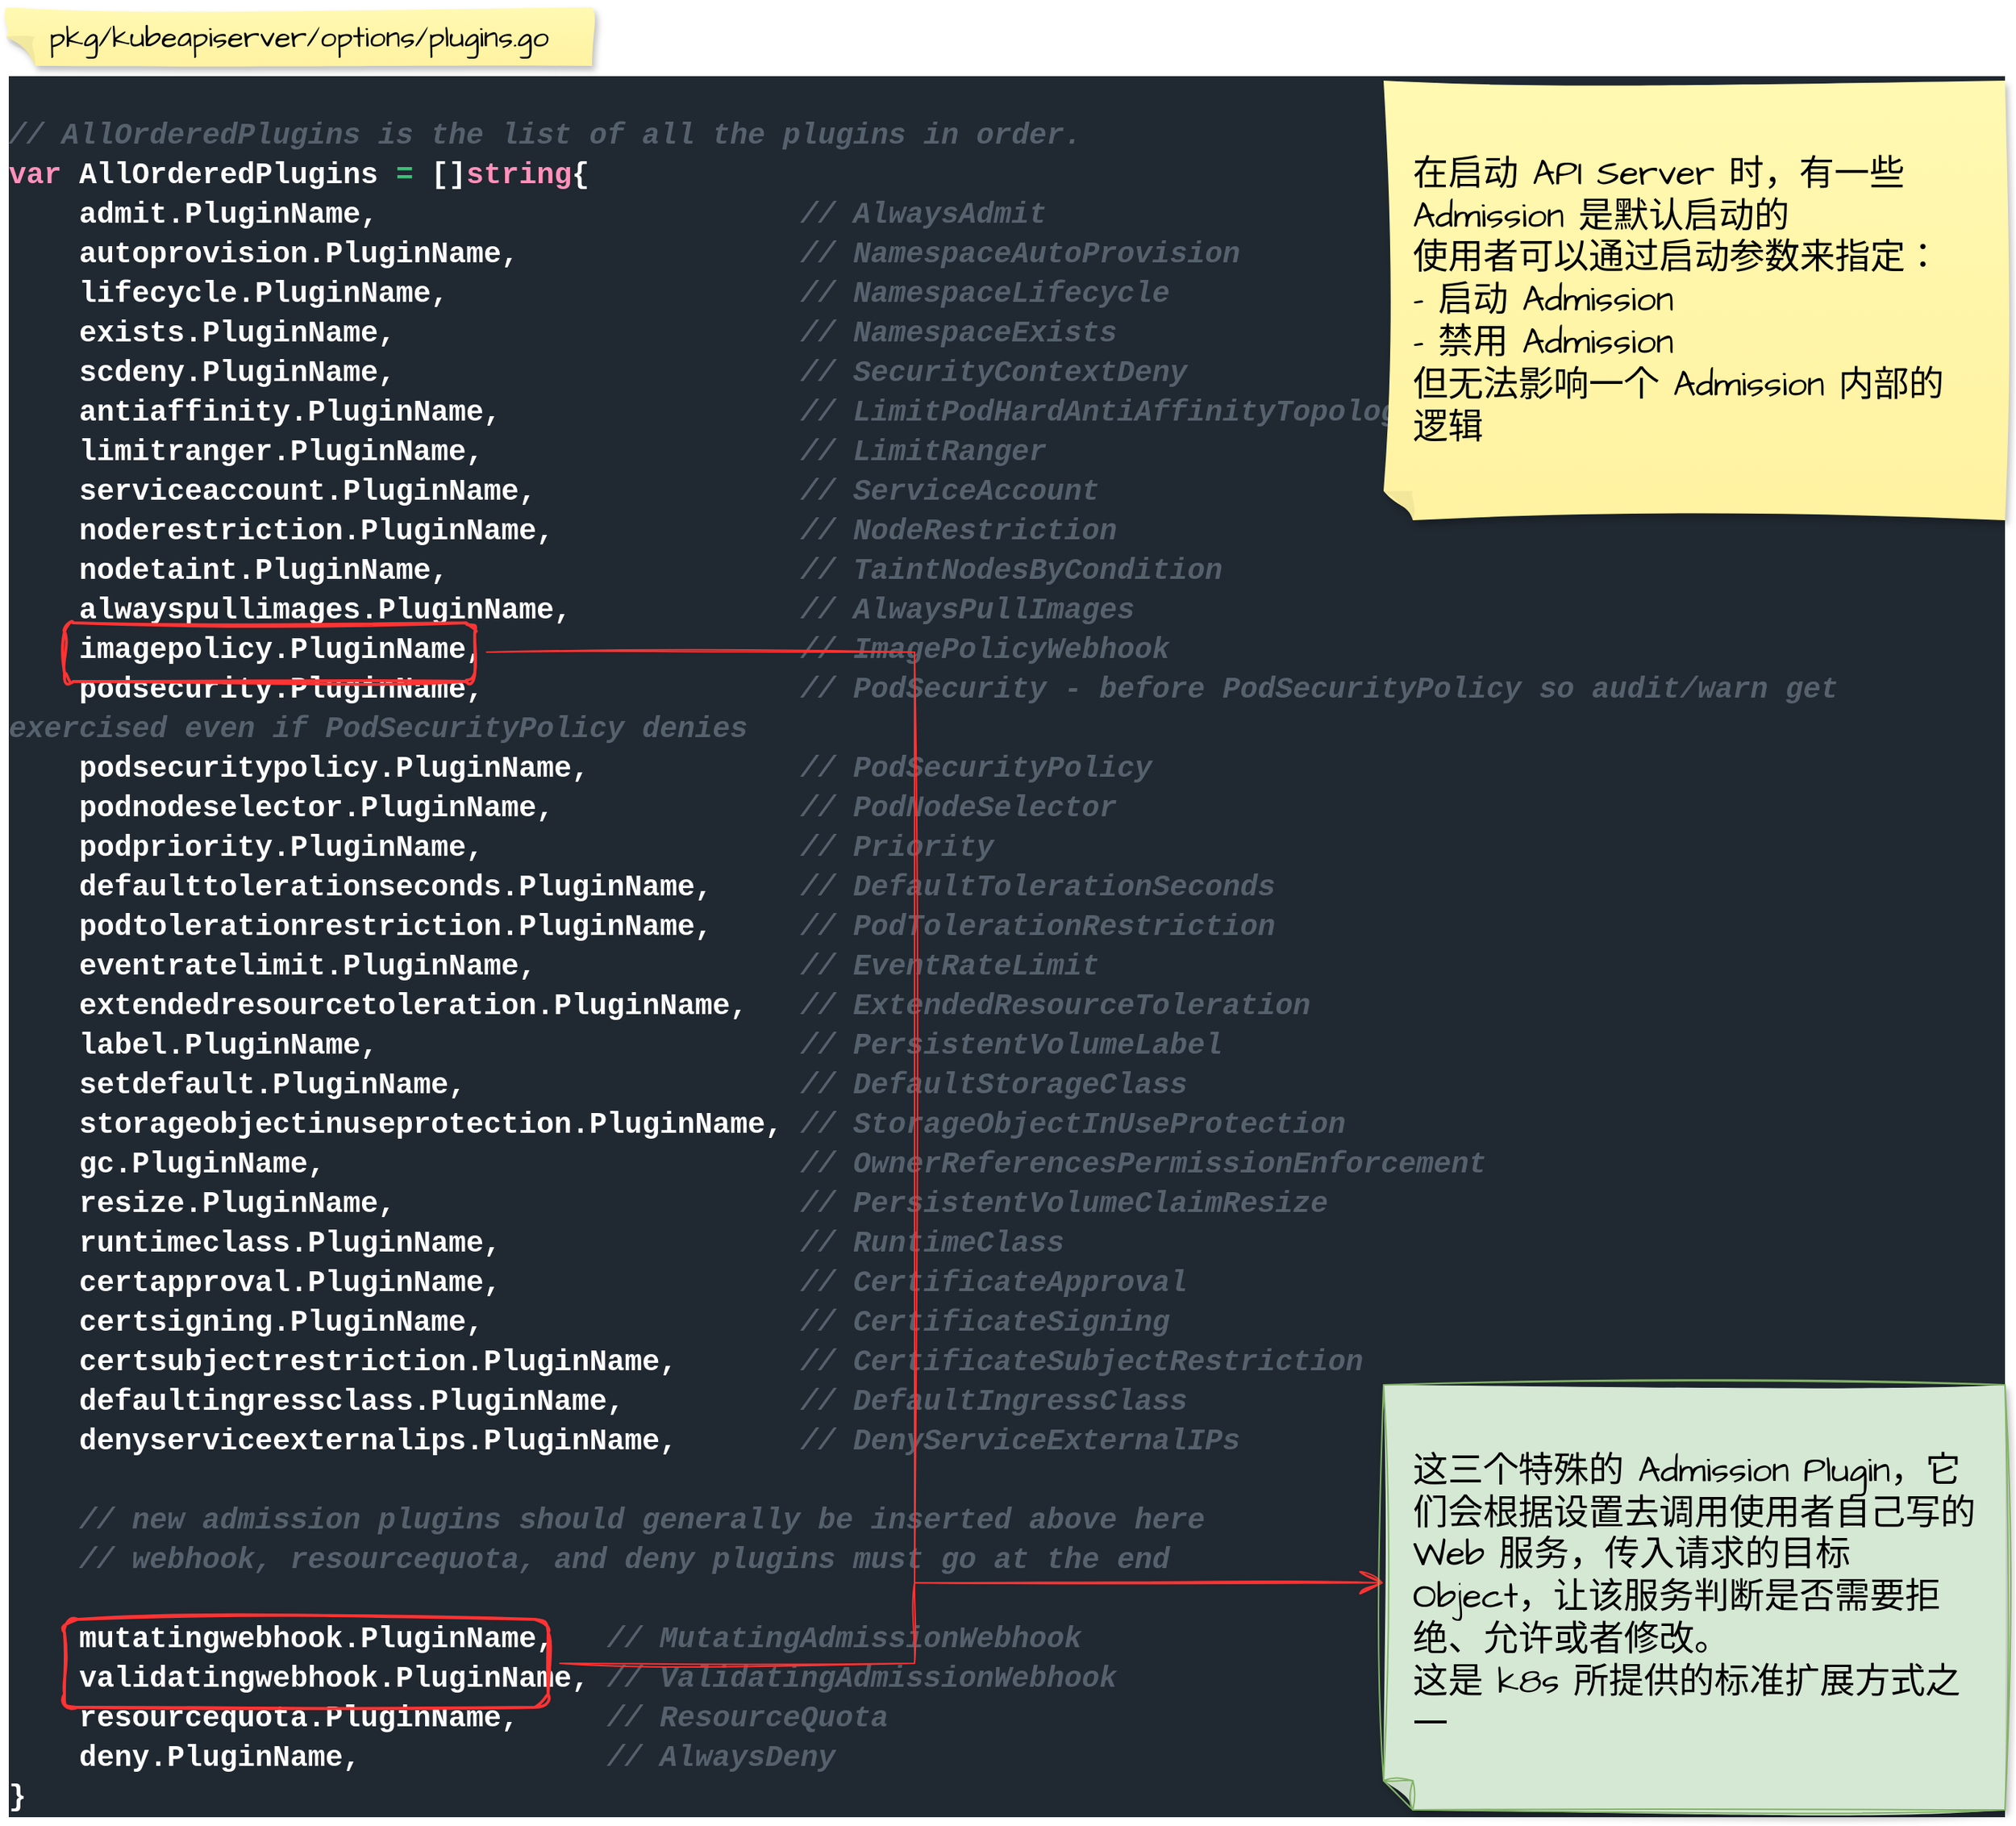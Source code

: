 <mxfile>
    <diagram id="B2O1cj_-pwZK5ZxHzDxG" name="第 1 页">
        <mxGraphModel dx="2538" dy="1797" grid="1" gridSize="10" guides="1" tooltips="1" connect="1" arrows="1" fold="1" page="1" pageScale="1" pageWidth="827" pageHeight="1169" math="0" shadow="0">
            <root>
                <mxCell id="0"/>
                <mxCell id="1" parent="0"/>
                <mxCell id="45" value="&lt;div style=&quot;color: rgb(255, 255, 255); background-color: rgb(32, 40, 49); font-family: Consolas, &amp;quot;Courier New&amp;quot;, monospace; font-size: 20px; line-height: 27px;&quot;&gt;&lt;br&gt;&lt;div&gt;&lt;span style=&quot;color: #55616c;font-style: italic;&quot;&gt;// AllOrderedPlugins is the list of all the plugins in order.&lt;/span&gt;&lt;/div&gt;&lt;div&gt;&lt;span style=&quot;color: rgb(255, 146, 187);&quot;&gt;var&lt;/span&gt;&lt;span style=&quot;color: #ffffff;&quot;&gt; AllOrderedPlugins &lt;/span&gt;&lt;span style=&quot;color: #40bf77;&quot;&gt;=&lt;/span&gt;&lt;span style=&quot;color: #ffffff;&quot;&gt; []&lt;/span&gt;&lt;span style=&quot;color: rgb(255, 146, 187);&quot;&gt;string&lt;/span&gt;&lt;span style=&quot;color: #ffffff;&quot;&gt;{&lt;/span&gt;&lt;/div&gt;&lt;div&gt;&lt;span style=&quot;color: #ffffff;&quot;&gt;&amp;nbsp; &amp;nbsp; admit.PluginName, &amp;nbsp; &amp;nbsp; &amp;nbsp; &amp;nbsp; &amp;nbsp; &amp;nbsp; &amp;nbsp; &amp;nbsp; &amp;nbsp; &amp;nbsp; &amp;nbsp; &amp;nbsp;&lt;/span&gt;&lt;span style=&quot;color: #55616c;font-style: italic;&quot;&gt;// AlwaysAdmit&lt;/span&gt;&lt;/div&gt;&lt;div&gt;&lt;span style=&quot;color: #ffffff;&quot;&gt;&amp;nbsp; &amp;nbsp; autoprovision.PluginName, &amp;nbsp; &amp;nbsp; &amp;nbsp; &amp;nbsp; &amp;nbsp; &amp;nbsp; &amp;nbsp; &amp;nbsp;&lt;/span&gt;&lt;span style=&quot;color: #55616c;font-style: italic;&quot;&gt;// NamespaceAutoProvision&lt;/span&gt;&lt;/div&gt;&lt;div&gt;&lt;span style=&quot;color: #ffffff;&quot;&gt;&amp;nbsp; &amp;nbsp; lifecycle.PluginName, &amp;nbsp; &amp;nbsp; &amp;nbsp; &amp;nbsp; &amp;nbsp; &amp;nbsp; &amp;nbsp; &amp;nbsp; &amp;nbsp; &amp;nbsp;&lt;/span&gt;&lt;span style=&quot;color: #55616c;font-style: italic;&quot;&gt;// NamespaceLifecycle&lt;/span&gt;&lt;/div&gt;&lt;div&gt;&lt;span style=&quot;color: #ffffff;&quot;&gt;&amp;nbsp; &amp;nbsp; exists.PluginName, &amp;nbsp; &amp;nbsp; &amp;nbsp; &amp;nbsp; &amp;nbsp; &amp;nbsp; &amp;nbsp; &amp;nbsp; &amp;nbsp; &amp;nbsp; &amp;nbsp; &lt;/span&gt;&lt;span style=&quot;color: #55616c;font-style: italic;&quot;&gt;// NamespaceExists&lt;/span&gt;&lt;/div&gt;&lt;div&gt;&lt;span style=&quot;color: #ffffff;&quot;&gt;&amp;nbsp; &amp;nbsp; scdeny.PluginName, &amp;nbsp; &amp;nbsp; &amp;nbsp; &amp;nbsp; &amp;nbsp; &amp;nbsp; &amp;nbsp; &amp;nbsp; &amp;nbsp; &amp;nbsp; &amp;nbsp; &lt;/span&gt;&lt;span style=&quot;color: #55616c;font-style: italic;&quot;&gt;// SecurityContextDeny&lt;/span&gt;&lt;/div&gt;&lt;div&gt;&lt;span style=&quot;color: #ffffff;&quot;&gt;&amp;nbsp; &amp;nbsp; antiaffinity.PluginName, &amp;nbsp; &amp;nbsp; &amp;nbsp; &amp;nbsp; &amp;nbsp; &amp;nbsp; &amp;nbsp; &amp;nbsp; &lt;/span&gt;&lt;span style=&quot;color: #55616c;font-style: italic;&quot;&gt;// LimitPodHardAntiAffinityTopology&lt;/span&gt;&lt;/div&gt;&lt;div&gt;&lt;span style=&quot;color: #ffffff;&quot;&gt;&amp;nbsp; &amp;nbsp; limitranger.PluginName, &amp;nbsp; &amp;nbsp; &amp;nbsp; &amp;nbsp; &amp;nbsp; &amp;nbsp; &amp;nbsp; &amp;nbsp; &amp;nbsp;&lt;/span&gt;&lt;span style=&quot;color: #55616c;font-style: italic;&quot;&gt;// LimitRanger&lt;/span&gt;&lt;/div&gt;&lt;div&gt;&lt;span style=&quot;color: #ffffff;&quot;&gt;&amp;nbsp; &amp;nbsp; serviceaccount.PluginName, &amp;nbsp; &amp;nbsp; &amp;nbsp; &amp;nbsp; &amp;nbsp; &amp;nbsp; &amp;nbsp; &lt;/span&gt;&lt;span style=&quot;color: #55616c;font-style: italic;&quot;&gt;// ServiceAccount&lt;/span&gt;&lt;/div&gt;&lt;div&gt;&lt;span style=&quot;color: #ffffff;&quot;&gt;&amp;nbsp; &amp;nbsp; noderestriction.PluginName, &amp;nbsp; &amp;nbsp; &amp;nbsp; &amp;nbsp; &amp;nbsp; &amp;nbsp; &amp;nbsp;&lt;/span&gt;&lt;span style=&quot;color: #55616c;font-style: italic;&quot;&gt;// NodeRestriction&lt;/span&gt;&lt;/div&gt;&lt;div&gt;&lt;span style=&quot;color: #ffffff;&quot;&gt;&amp;nbsp; &amp;nbsp; nodetaint.PluginName, &amp;nbsp; &amp;nbsp; &amp;nbsp; &amp;nbsp; &amp;nbsp; &amp;nbsp; &amp;nbsp; &amp;nbsp; &amp;nbsp; &amp;nbsp;&lt;/span&gt;&lt;span style=&quot;color: #55616c;font-style: italic;&quot;&gt;// TaintNodesByCondition&lt;/span&gt;&lt;/div&gt;&lt;div&gt;&lt;span style=&quot;color: #ffffff;&quot;&gt;&amp;nbsp; &amp;nbsp; alwayspullimages.PluginName, &amp;nbsp; &amp;nbsp; &amp;nbsp; &amp;nbsp; &amp;nbsp; &amp;nbsp; &lt;/span&gt;&lt;span style=&quot;color: #55616c;font-style: italic;&quot;&gt;// AlwaysPullImages&lt;/span&gt;&lt;/div&gt;&lt;div&gt;&lt;span style=&quot;color: #ffffff;&quot;&gt;&amp;nbsp; &amp;nbsp; imagepolicy.PluginName, &amp;nbsp; &amp;nbsp; &amp;nbsp; &amp;nbsp; &amp;nbsp; &amp;nbsp; &amp;nbsp; &amp;nbsp; &amp;nbsp;&lt;/span&gt;&lt;span style=&quot;color: #55616c;font-style: italic;&quot;&gt;// ImagePolicyWebhook&lt;/span&gt;&lt;/div&gt;&lt;div&gt;&lt;span style=&quot;color: #ffffff;&quot;&gt;&amp;nbsp; &amp;nbsp; podsecurity.PluginName, &amp;nbsp; &amp;nbsp; &amp;nbsp; &amp;nbsp; &amp;nbsp; &amp;nbsp; &amp;nbsp; &amp;nbsp; &amp;nbsp;&lt;/span&gt;&lt;span style=&quot;color: #55616c;font-style: italic;&quot;&gt;// PodSecurity - before PodSecurityPolicy so audit/warn get exercised even if PodSecurityPolicy denies&lt;/span&gt;&lt;/div&gt;&lt;div&gt;&lt;span style=&quot;color: #ffffff;&quot;&gt;&amp;nbsp; &amp;nbsp; podsecuritypolicy.PluginName, &amp;nbsp; &amp;nbsp; &amp;nbsp; &amp;nbsp; &amp;nbsp; &amp;nbsp;&lt;/span&gt;&lt;span style=&quot;color: #55616c;font-style: italic;&quot;&gt;// PodSecurityPolicy&lt;/span&gt;&lt;/div&gt;&lt;div&gt;&lt;span style=&quot;color: #ffffff;&quot;&gt;&amp;nbsp; &amp;nbsp; podnodeselector.PluginName, &amp;nbsp; &amp;nbsp; &amp;nbsp; &amp;nbsp; &amp;nbsp; &amp;nbsp; &amp;nbsp;&lt;/span&gt;&lt;span style=&quot;color: #55616c;font-style: italic;&quot;&gt;// PodNodeSelector&lt;/span&gt;&lt;/div&gt;&lt;div&gt;&lt;span style=&quot;color: #ffffff;&quot;&gt;&amp;nbsp; &amp;nbsp; podpriority.PluginName, &amp;nbsp; &amp;nbsp; &amp;nbsp; &amp;nbsp; &amp;nbsp; &amp;nbsp; &amp;nbsp; &amp;nbsp; &amp;nbsp;&lt;/span&gt;&lt;span style=&quot;color: #55616c;font-style: italic;&quot;&gt;// Priority&lt;/span&gt;&lt;/div&gt;&lt;div&gt;&lt;span style=&quot;color: #ffffff;&quot;&gt;&amp;nbsp; &amp;nbsp; defaulttolerationseconds.PluginName, &amp;nbsp; &amp;nbsp; &lt;/span&gt;&lt;span style=&quot;color: #55616c;font-style: italic;&quot;&gt;// DefaultTolerationSeconds&lt;/span&gt;&lt;/div&gt;&lt;div&gt;&lt;span style=&quot;color: #ffffff;&quot;&gt;&amp;nbsp; &amp;nbsp; podtolerationrestriction.PluginName, &amp;nbsp; &amp;nbsp; &lt;/span&gt;&lt;span style=&quot;color: #55616c;font-style: italic;&quot;&gt;// PodTolerationRestriction&lt;/span&gt;&lt;/div&gt;&lt;div&gt;&lt;span style=&quot;color: #ffffff;&quot;&gt;&amp;nbsp; &amp;nbsp; eventratelimit.PluginName, &amp;nbsp; &amp;nbsp; &amp;nbsp; &amp;nbsp; &amp;nbsp; &amp;nbsp; &amp;nbsp; &lt;/span&gt;&lt;span style=&quot;color: #55616c;font-style: italic;&quot;&gt;// EventRateLimit&lt;/span&gt;&lt;/div&gt;&lt;div&gt;&lt;span style=&quot;color: #ffffff;&quot;&gt;&amp;nbsp; &amp;nbsp; extendedresourcetoleration.PluginName, &amp;nbsp; &lt;/span&gt;&lt;span style=&quot;color: #55616c;font-style: italic;&quot;&gt;// ExtendedResourceToleration&lt;/span&gt;&lt;/div&gt;&lt;div&gt;&lt;span style=&quot;color: #ffffff;&quot;&gt;&amp;nbsp; &amp;nbsp; label.PluginName, &amp;nbsp; &amp;nbsp; &amp;nbsp; &amp;nbsp; &amp;nbsp; &amp;nbsp; &amp;nbsp; &amp;nbsp; &amp;nbsp; &amp;nbsp; &amp;nbsp; &amp;nbsp;&lt;/span&gt;&lt;span style=&quot;color: #55616c;font-style: italic;&quot;&gt;// PersistentVolumeLabel&lt;/span&gt;&lt;/div&gt;&lt;div&gt;&lt;span style=&quot;color: #ffffff;&quot;&gt;&amp;nbsp; &amp;nbsp; setdefault.PluginName, &amp;nbsp; &amp;nbsp; &amp;nbsp; &amp;nbsp; &amp;nbsp; &amp;nbsp; &amp;nbsp; &amp;nbsp; &amp;nbsp; &lt;/span&gt;&lt;span style=&quot;color: #55616c;font-style: italic;&quot;&gt;// DefaultStorageClass&lt;/span&gt;&lt;/div&gt;&lt;div&gt;&lt;span style=&quot;color: #ffffff;&quot;&gt;&amp;nbsp; &amp;nbsp; storageobjectinuseprotection.PluginName, &lt;/span&gt;&lt;span style=&quot;color: #55616c;font-style: italic;&quot;&gt;// StorageObjectInUseProtection&lt;/span&gt;&lt;/div&gt;&lt;div&gt;&lt;span style=&quot;color: #ffffff;&quot;&gt;&amp;nbsp; &amp;nbsp; gc.PluginName, &amp;nbsp; &amp;nbsp; &amp;nbsp; &amp;nbsp; &amp;nbsp; &amp;nbsp; &amp;nbsp; &amp;nbsp; &amp;nbsp; &amp;nbsp; &amp;nbsp; &amp;nbsp; &amp;nbsp; &lt;/span&gt;&lt;span style=&quot;color: #55616c;font-style: italic;&quot;&gt;// OwnerReferencesPermissionEnforcement&lt;/span&gt;&lt;/div&gt;&lt;div&gt;&lt;span style=&quot;color: #ffffff;&quot;&gt;&amp;nbsp; &amp;nbsp; resize.PluginName, &amp;nbsp; &amp;nbsp; &amp;nbsp; &amp;nbsp; &amp;nbsp; &amp;nbsp; &amp;nbsp; &amp;nbsp; &amp;nbsp; &amp;nbsp; &amp;nbsp; &lt;/span&gt;&lt;span style=&quot;color: #55616c;font-style: italic;&quot;&gt;// PersistentVolumeClaimResize&lt;/span&gt;&lt;/div&gt;&lt;div&gt;&lt;span style=&quot;color: #ffffff;&quot;&gt;&amp;nbsp; &amp;nbsp; runtimeclass.PluginName, &amp;nbsp; &amp;nbsp; &amp;nbsp; &amp;nbsp; &amp;nbsp; &amp;nbsp; &amp;nbsp; &amp;nbsp; &lt;/span&gt;&lt;span style=&quot;color: #55616c;font-style: italic;&quot;&gt;// RuntimeClass&lt;/span&gt;&lt;/div&gt;&lt;div&gt;&lt;span style=&quot;color: #ffffff;&quot;&gt;&amp;nbsp; &amp;nbsp; certapproval.PluginName, &amp;nbsp; &amp;nbsp; &amp;nbsp; &amp;nbsp; &amp;nbsp; &amp;nbsp; &amp;nbsp; &amp;nbsp; &lt;/span&gt;&lt;span style=&quot;color: #55616c;font-style: italic;&quot;&gt;// CertificateApproval&lt;/span&gt;&lt;/div&gt;&lt;div&gt;&lt;span style=&quot;color: #ffffff;&quot;&gt;&amp;nbsp; &amp;nbsp; certsigning.PluginName, &amp;nbsp; &amp;nbsp; &amp;nbsp; &amp;nbsp; &amp;nbsp; &amp;nbsp; &amp;nbsp; &amp;nbsp; &amp;nbsp;&lt;/span&gt;&lt;span style=&quot;color: #55616c;font-style: italic;&quot;&gt;// CertificateSigning&lt;/span&gt;&lt;/div&gt;&lt;div&gt;&lt;span style=&quot;color: #ffffff;&quot;&gt;&amp;nbsp; &amp;nbsp; certsubjectrestriction.PluginName, &amp;nbsp; &amp;nbsp; &amp;nbsp; &lt;/span&gt;&lt;span style=&quot;color: #55616c;font-style: italic;&quot;&gt;// CertificateSubjectRestriction&lt;/span&gt;&lt;/div&gt;&lt;div&gt;&lt;span style=&quot;color: #ffffff;&quot;&gt;&amp;nbsp; &amp;nbsp; defaultingressclass.PluginName, &amp;nbsp; &amp;nbsp; &amp;nbsp; &amp;nbsp; &amp;nbsp;&lt;/span&gt;&lt;span style=&quot;color: #55616c;font-style: italic;&quot;&gt;// DefaultIngressClass&lt;/span&gt;&lt;/div&gt;&lt;div&gt;&lt;span style=&quot;color: #ffffff;&quot;&gt;&amp;nbsp; &amp;nbsp; denyserviceexternalips.PluginName, &amp;nbsp; &amp;nbsp; &amp;nbsp; &lt;/span&gt;&lt;span style=&quot;color: #55616c;font-style: italic;&quot;&gt;// DenyServiceExternalIPs&lt;/span&gt;&lt;/div&gt;&lt;br&gt;&lt;div&gt;&lt;span style=&quot;color: #ffffff;&quot;&gt;&amp;nbsp; &amp;nbsp; &lt;/span&gt;&lt;span style=&quot;color: #55616c;font-style: italic;&quot;&gt;// new admission plugins should generally be inserted above here&lt;/span&gt;&lt;/div&gt;&lt;div&gt;&lt;span style=&quot;color: #ffffff;&quot;&gt;&amp;nbsp; &amp;nbsp; &lt;/span&gt;&lt;span style=&quot;color: #55616c;font-style: italic;&quot;&gt;// webhook, resourcequota, and deny plugins must go at the end&lt;/span&gt;&lt;/div&gt;&lt;br&gt;&lt;div&gt;&lt;span style=&quot;color: #ffffff;&quot;&gt;&amp;nbsp; &amp;nbsp; mutatingwebhook.PluginName, &amp;nbsp; &lt;/span&gt;&lt;span style=&quot;color: #55616c;font-style: italic;&quot;&gt;// MutatingAdmissionWebhook&lt;/span&gt;&lt;/div&gt;&lt;div&gt;&lt;span style=&quot;color: #ffffff;&quot;&gt;&amp;nbsp; &amp;nbsp; validatingwebhook.PluginName, &lt;/span&gt;&lt;span style=&quot;color: #55616c;font-style: italic;&quot;&gt;// ValidatingAdmissionWebhook&lt;/span&gt;&lt;/div&gt;&lt;div&gt;&lt;span style=&quot;color: #ffffff;&quot;&gt;&amp;nbsp; &amp;nbsp; resourcequota.PluginName, &amp;nbsp; &amp;nbsp; &lt;/span&gt;&lt;span style=&quot;color: #55616c;font-style: italic;&quot;&gt;// ResourceQuota&lt;/span&gt;&lt;/div&gt;&lt;div&gt;&lt;span style=&quot;color: #ffffff;&quot;&gt;&amp;nbsp; &amp;nbsp; deny.PluginName, &amp;nbsp; &amp;nbsp; &amp;nbsp; &amp;nbsp; &amp;nbsp; &amp;nbsp; &amp;nbsp;&lt;/span&gt;&lt;span style=&quot;color: #55616c;font-style: italic;&quot;&gt;// AlwaysDeny&lt;/span&gt;&lt;/div&gt;&lt;div&gt;&lt;span style=&quot;color: #ffffff;&quot;&gt;}&lt;/span&gt;&lt;/div&gt;&lt;/div&gt;" style="text;whiteSpace=wrap;html=1;fontSize=20;fontFamily=Architects Daughter;fontStyle=1;sketch=1;curveFitting=1;jiggle=2;" vertex="1" parent="1">
                    <mxGeometry x="-460" y="170" width="1364" height="1200" as="geometry"/>
                </mxCell>
                <mxCell id="46" value="pkg/kubeapiserver/options/plugins.go" style="shape=note;whiteSpace=wrap;html=1;backgroundOutline=1;fontColor=#000000;darkOpacity=0.05;fillColor=#FFF9B2;strokeColor=none;fillStyle=solid;direction=west;gradientDirection=north;gradientColor=#FFF2A1;shadow=1;size=20;pointerEvents=1;hachureGap=4;fontFamily=Architects Daughter;fontSource=https%3A%2F%2Ffonts.googleapis.com%2Fcss%3Ffamily%3DArchitects%2BDaughter;fontSize=20;sketch=1;curveFitting=1;jiggle=2;" vertex="1" parent="1">
                    <mxGeometry x="-460" y="130" width="400" height="40" as="geometry"/>
                </mxCell>
                <mxCell id="47" value="在启动 API Server 时，有一些 Admission 是默认启动的&lt;br style=&quot;font-size: 24px;&quot;&gt;使用者可以通过启动参数来指定：&lt;br style=&quot;font-size: 24px;&quot;&gt;- 启动 Admission&lt;br style=&quot;font-size: 24px;&quot;&gt;- 禁用 Admission&lt;br style=&quot;font-size: 24px;&quot;&gt;但无法影响一个 Admission 内部的逻辑" style="shape=note;whiteSpace=wrap;html=1;backgroundOutline=1;fontColor=#000000;darkOpacity=0.05;fillColor=#FFF9B2;strokeColor=none;fillStyle=solid;direction=west;gradientDirection=north;gradientColor=#FFF2A1;shadow=1;size=20;pointerEvents=1;hachureGap=4;fontFamily=Architects Daughter;fontSource=https%3A%2F%2Ffonts.googleapis.com%2Fcss%3Ffamily%3DArchitects%2BDaughter;fontSize=24;align=left;spacing=20;sketch=1;curveFitting=1;jiggle=2;" vertex="1" parent="1">
                    <mxGeometry x="480" y="180" width="424" height="300" as="geometry"/>
                </mxCell>
                <mxCell id="53" style="edgeStyle=orthogonalEdgeStyle;rounded=0;hachureGap=4;orthogonalLoop=1;jettySize=auto;html=1;entryX=0;entryY=0;entryDx=424.0;entryDy=155;entryPerimeter=0;fontFamily=Architects Daughter;fontSource=https%3A%2F%2Ffonts.googleapis.com%2Fcss%3Ffamily%3DArchitects%2BDaughter;fontSize=24;endArrow=open;startSize=14;endSize=14;sourcePerimeterSpacing=8;targetPerimeterSpacing=8;strokeColor=#FF3333;sketch=1;curveFitting=1;jiggle=2;" edge="1" parent="1" source="49" target="52">
                    <mxGeometry relative="1" as="geometry">
                        <Array as="points">
                            <mxPoint x="160" y="570"/>
                            <mxPoint x="160" y="1205"/>
                        </Array>
                    </mxGeometry>
                </mxCell>
                <mxCell id="49" value="" style="rounded=1;whiteSpace=wrap;html=1;hachureGap=4;fontFamily=Architects Daughter;fontSource=https%3A%2F%2Ffonts.googleapis.com%2Fcss%3Ffamily%3DArchitects%2BDaughter;fontSize=24;fillColor=none;strokeWidth=2;strokeColor=#FF3333;sketch=1;curveFitting=1;jiggle=2;" vertex="1" parent="1">
                    <mxGeometry x="-420" y="550" width="280" height="40" as="geometry"/>
                </mxCell>
                <mxCell id="54" style="edgeStyle=orthogonalEdgeStyle;rounded=0;hachureGap=4;orthogonalLoop=1;jettySize=auto;html=1;entryX=0;entryY=0;entryDx=424.0;entryDy=155;entryPerimeter=0;strokeColor=#FF3333;fontFamily=Architects Daughter;fontSource=https%3A%2F%2Ffonts.googleapis.com%2Fcss%3Ffamily%3DArchitects%2BDaughter;fontSize=24;endArrow=open;startSize=14;endSize=14;sourcePerimeterSpacing=8;targetPerimeterSpacing=8;sketch=1;curveFitting=1;jiggle=2;" edge="1" parent="1" source="50" target="52">
                    <mxGeometry relative="1" as="geometry">
                        <Array as="points">
                            <mxPoint x="160" y="1260"/>
                            <mxPoint x="160" y="1205"/>
                        </Array>
                    </mxGeometry>
                </mxCell>
                <mxCell id="50" value="" style="rounded=1;whiteSpace=wrap;html=1;hachureGap=4;fontFamily=Architects Daughter;fontSource=https%3A%2F%2Ffonts.googleapis.com%2Fcss%3Ffamily%3DArchitects%2BDaughter;fontSize=24;fillColor=none;strokeWidth=2;strokeColor=#FF3333;sketch=1;curveFitting=1;jiggle=2;" vertex="1" parent="1">
                    <mxGeometry x="-420" y="1230" width="330" height="60" as="geometry"/>
                </mxCell>
                <mxCell id="52" value="这三个特殊的 Admission Plugin，它们会根据设置去调用使用者自己写的 Web 服务，传入请求的目标 Object，让该服务判断是否需要拒绝、允许或者修改。&lt;br&gt;这是 k8s 所提供的标准扩展方式之一" style="shape=note;whiteSpace=wrap;html=1;backgroundOutline=1;darkOpacity=0.05;fillColor=#d5e8d4;strokeColor=#82b366;fillStyle=solid;direction=west;gradientDirection=north;shadow=1;size=20;pointerEvents=1;hachureGap=4;fontFamily=Architects Daughter;fontSource=https%3A%2F%2Ffonts.googleapis.com%2Fcss%3Ffamily%3DArchitects%2BDaughter;fontSize=24;align=left;spacing=20;sketch=1;curveFitting=1;jiggle=2;" vertex="1" parent="1">
                    <mxGeometry x="480" y="1070" width="424" height="290" as="geometry"/>
                </mxCell>
            </root>
        </mxGraphModel>
    </diagram>
</mxfile>